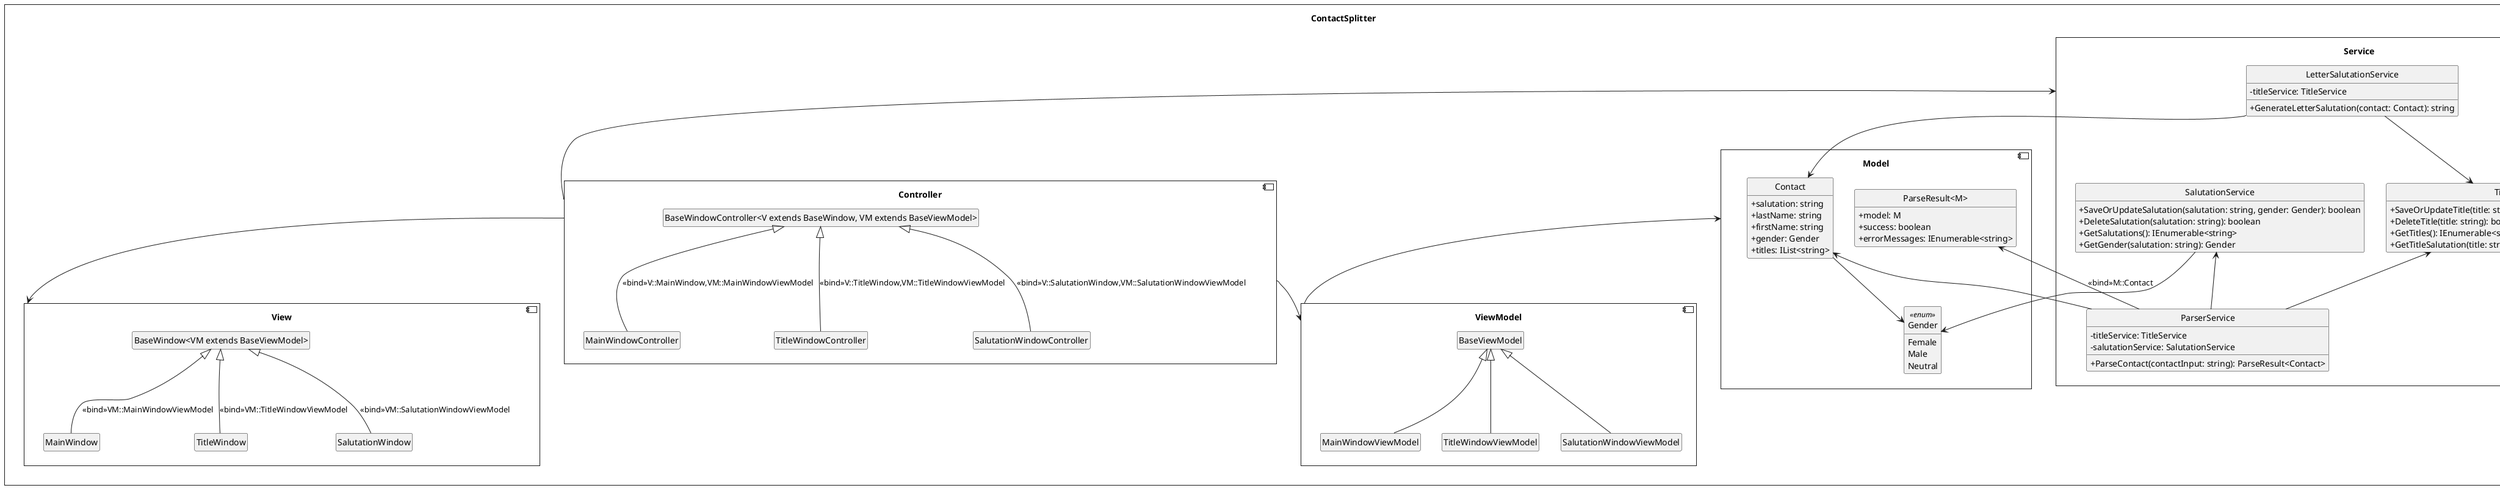 @startuml Architektur_Fein
skinparam Style strictuml
skinparam genericDisplay old
skinparam classAttributeIconSize 0
skinparam monochrome true

component ContactSplitter{

    component View {
        class BaseWindow<VM extends BaseViewModel>
        class MainWindow
        class TitleWindow
        class SalutationWindow
    }

    component ViewModel {
        class BaseViewModel
        class MainWindowViewModel
        class TitleWindowViewModel
        class SalutationWindowViewModel
    }

    component Controller {
        class BaseWindowController<V extends BaseWindow, VM extends BaseViewModel>
        class MainWindowController
        class TitleWindowController
        class SalutationWindowController
    }

    component Model{
        class Contact{
            +salutation: string
            +lastName: string
            +firstName: string
            +gender: Gender
            +titles: IList<string>
        }

        class ParseResult<M>{
            +model: M
            +success: boolean
            +errorMessages: IEnumerable<string>
        }

        enum Gender<<enum>>{
            Female
            Male
            Neutral
        }
    }

    component Service {
        class TitleService{
            +SaveOrUpdateTitle(title: string, titleSalutation: string): boolean
            +DeleteTitle(title: string): boolean
            +GetTitles(): IEnumerable<string>
            +GetTitleSalutation(title: string): string
        }

        class SalutationService{
            +SaveOrUpdateSalutation(salutation: string, gender: Gender): boolean
            +DeleteSalutation(salutation: string): boolean
            +GetSalutations(): IEnumerable<string>
            +GetGender(salutation: string): Gender
        }

        class ParserService{
            -titleService: TitleService
            -salutationService: SalutationService
            +ParseContact(contactInput: string): ParseResult<Contact>
        }
        
        class LetterSalutationService{
            -titleService: TitleService
            +GenerateLetterSalutation(contact: Contact): string
        }
    }
}

'services
'letterSalutation service
LetterSalutationService --> TitleService
LetterSalutationService --> Contact
'parser serive
TitleService <-- ParserService
SalutationService <-- ParserService
Contact <-- ParserService
ParseResult <-- ParserService:<<bind>>M::Contact
'salutation service
SalutationService --> Gender

'model
Contact --> Gender

'view
BaseWindow <|-- MainWindow:<<bind>>VM::MainWindowViewModel
BaseWindow <|-- TitleWindow:<<bind>>VM::TitleWindowViewModel
BaseWindow <|-- SalutationWindow:<<bind>>VM::SalutationWindowViewModel

'viewModel
BaseViewModel <|-- MainWindowViewModel
BaseViewModel <|-- TitleWindowViewModel
BaseViewModel <|-- SalutationWindowViewModel

'controller
BaseWindowController <|-- MainWindowController:<<bind>>V::MainWindow,VM::MainWindowViewModel
BaseWindowController <|-- TitleWindowController:<<bind>>V::TitleWindow,VM::TitleWindowViewModel
BaseWindowController <|-- SalutationWindowController:<<bind>>V::SalutationWindow,VM::SalutationWindowViewModel

'view - viewModel - controller - service
Service <-- Controller
Controller --> View
Controller --> ViewModel
ViewModel --> Model

hide empty fields
hide empty methods

@enduml